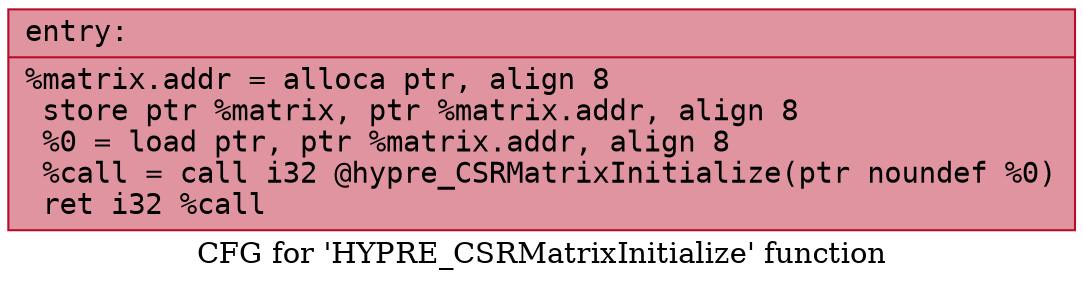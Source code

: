 digraph "CFG for 'HYPRE_CSRMatrixInitialize' function" {
	label="CFG for 'HYPRE_CSRMatrixInitialize' function";

	Node0x55b87af363e0 [shape=record,color="#b70d28ff", style=filled, fillcolor="#b70d2870" fontname="Courier",label="{entry:\l|  %matrix.addr = alloca ptr, align 8\l  store ptr %matrix, ptr %matrix.addr, align 8\l  %0 = load ptr, ptr %matrix.addr, align 8\l  %call = call i32 @hypre_CSRMatrixInitialize(ptr noundef %0)\l  ret i32 %call\l}"];
}
